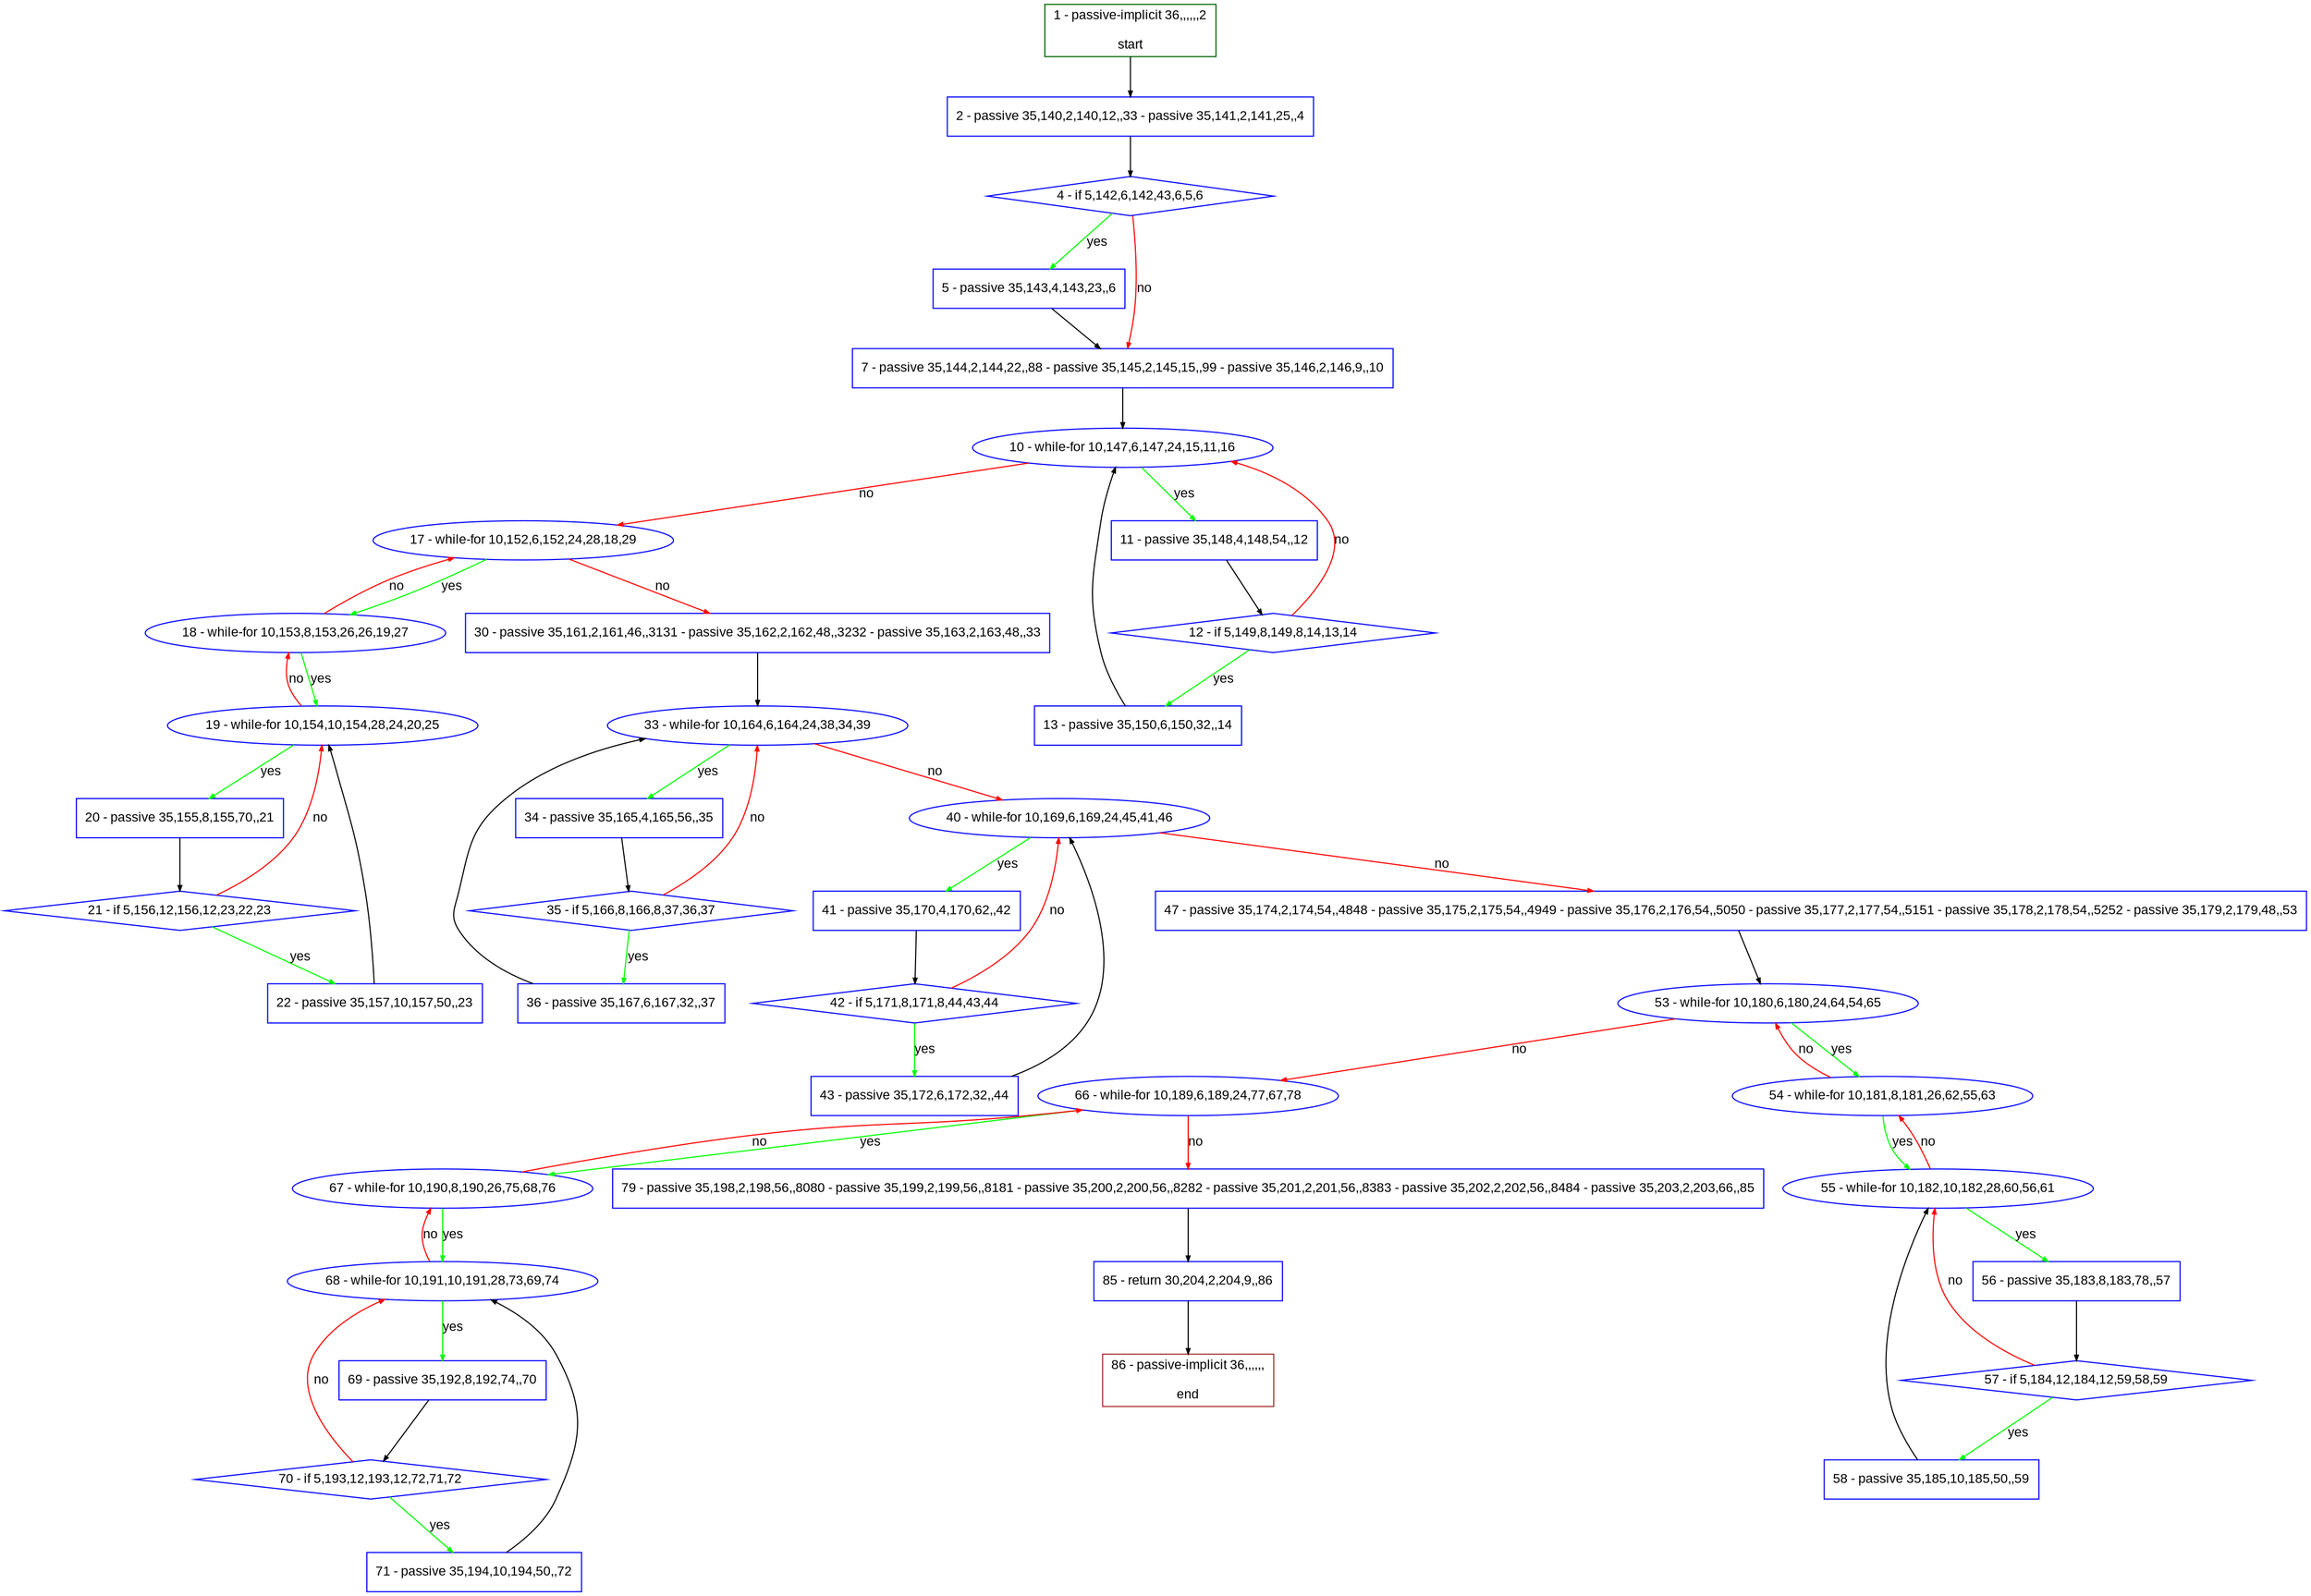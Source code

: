 digraph "" {
  graph [pack="true", label="", fontsize="12", packmode="clust", fontname="Arial", fillcolor="#FFFFCC", bgcolor="white", style="rounded,filled", compound="true"];
  node [node_initialized="no", label="", color="grey", fontsize="12", fillcolor="white", fontname="Arial", style="filled", shape="rectangle", compound="true", fixedsize="false"];
  edge [fontcolor="black", arrowhead="normal", arrowtail="none", arrowsize="0.5", ltail="", label="", color="black", fontsize="12", lhead="", fontname="Arial", dir="forward", compound="true"];
  __N1 [label="2 - passive 35,140,2,140,12,,33 - passive 35,141,2,141,25,,4", color="#0000ff", fillcolor="#ffffff", style="filled", shape="box"];
  __N2 [label="1 - passive-implicit 36,,,,,,2\n\nstart", color="#006400", fillcolor="#ffffff", style="filled", shape="box"];
  __N3 [label="4 - if 5,142,6,142,43,6,5,6", color="#0000ff", fillcolor="#ffffff", style="filled", shape="diamond"];
  __N4 [label="5 - passive 35,143,4,143,23,,6", color="#0000ff", fillcolor="#ffffff", style="filled", shape="box"];
  __N5 [label="7 - passive 35,144,2,144,22,,88 - passive 35,145,2,145,15,,99 - passive 35,146,2,146,9,,10", color="#0000ff", fillcolor="#ffffff", style="filled", shape="box"];
  __N6 [label="10 - while-for 10,147,6,147,24,15,11,16", color="#0000ff", fillcolor="#ffffff", style="filled", shape="oval"];
  __N7 [label="11 - passive 35,148,4,148,54,,12", color="#0000ff", fillcolor="#ffffff", style="filled", shape="box"];
  __N8 [label="17 - while-for 10,152,6,152,24,28,18,29", color="#0000ff", fillcolor="#ffffff", style="filled", shape="oval"];
  __N9 [label="12 - if 5,149,8,149,8,14,13,14", color="#0000ff", fillcolor="#ffffff", style="filled", shape="diamond"];
  __N10 [label="13 - passive 35,150,6,150,32,,14", color="#0000ff", fillcolor="#ffffff", style="filled", shape="box"];
  __N11 [label="18 - while-for 10,153,8,153,26,26,19,27", color="#0000ff", fillcolor="#ffffff", style="filled", shape="oval"];
  __N12 [label="30 - passive 35,161,2,161,46,,3131 - passive 35,162,2,162,48,,3232 - passive 35,163,2,163,48,,33", color="#0000ff", fillcolor="#ffffff", style="filled", shape="box"];
  __N13 [label="19 - while-for 10,154,10,154,28,24,20,25", color="#0000ff", fillcolor="#ffffff", style="filled", shape="oval"];
  __N14 [label="20 - passive 35,155,8,155,70,,21", color="#0000ff", fillcolor="#ffffff", style="filled", shape="box"];
  __N15 [label="21 - if 5,156,12,156,12,23,22,23", color="#0000ff", fillcolor="#ffffff", style="filled", shape="diamond"];
  __N16 [label="22 - passive 35,157,10,157,50,,23", color="#0000ff", fillcolor="#ffffff", style="filled", shape="box"];
  __N17 [label="33 - while-for 10,164,6,164,24,38,34,39", color="#0000ff", fillcolor="#ffffff", style="filled", shape="oval"];
  __N18 [label="34 - passive 35,165,4,165,56,,35", color="#0000ff", fillcolor="#ffffff", style="filled", shape="box"];
  __N19 [label="40 - while-for 10,169,6,169,24,45,41,46", color="#0000ff", fillcolor="#ffffff", style="filled", shape="oval"];
  __N20 [label="35 - if 5,166,8,166,8,37,36,37", color="#0000ff", fillcolor="#ffffff", style="filled", shape="diamond"];
  __N21 [label="36 - passive 35,167,6,167,32,,37", color="#0000ff", fillcolor="#ffffff", style="filled", shape="box"];
  __N22 [label="41 - passive 35,170,4,170,62,,42", color="#0000ff", fillcolor="#ffffff", style="filled", shape="box"];
  __N23 [label="47 - passive 35,174,2,174,54,,4848 - passive 35,175,2,175,54,,4949 - passive 35,176,2,176,54,,5050 - passive 35,177,2,177,54,,5151 - passive 35,178,2,178,54,,5252 - passive 35,179,2,179,48,,53", color="#0000ff", fillcolor="#ffffff", style="filled", shape="box"];
  __N24 [label="42 - if 5,171,8,171,8,44,43,44", color="#0000ff", fillcolor="#ffffff", style="filled", shape="diamond"];
  __N25 [label="43 - passive 35,172,6,172,32,,44", color="#0000ff", fillcolor="#ffffff", style="filled", shape="box"];
  __N26 [label="53 - while-for 10,180,6,180,24,64,54,65", color="#0000ff", fillcolor="#ffffff", style="filled", shape="oval"];
  __N27 [label="54 - while-for 10,181,8,181,26,62,55,63", color="#0000ff", fillcolor="#ffffff", style="filled", shape="oval"];
  __N28 [label="66 - while-for 10,189,6,189,24,77,67,78", color="#0000ff", fillcolor="#ffffff", style="filled", shape="oval"];
  __N29 [label="55 - while-for 10,182,10,182,28,60,56,61", color="#0000ff", fillcolor="#ffffff", style="filled", shape="oval"];
  __N30 [label="56 - passive 35,183,8,183,78,,57", color="#0000ff", fillcolor="#ffffff", style="filled", shape="box"];
  __N31 [label="57 - if 5,184,12,184,12,59,58,59", color="#0000ff", fillcolor="#ffffff", style="filled", shape="diamond"];
  __N32 [label="58 - passive 35,185,10,185,50,,59", color="#0000ff", fillcolor="#ffffff", style="filled", shape="box"];
  __N33 [label="67 - while-for 10,190,8,190,26,75,68,76", color="#0000ff", fillcolor="#ffffff", style="filled", shape="oval"];
  __N34 [label="79 - passive 35,198,2,198,56,,8080 - passive 35,199,2,199,56,,8181 - passive 35,200,2,200,56,,8282 - passive 35,201,2,201,56,,8383 - passive 35,202,2,202,56,,8484 - passive 35,203,2,203,66,,85", color="#0000ff", fillcolor="#ffffff", style="filled", shape="box"];
  __N35 [label="68 - while-for 10,191,10,191,28,73,69,74", color="#0000ff", fillcolor="#ffffff", style="filled", shape="oval"];
  __N36 [label="69 - passive 35,192,8,192,74,,70", color="#0000ff", fillcolor="#ffffff", style="filled", shape="box"];
  __N37 [label="70 - if 5,193,12,193,12,72,71,72", color="#0000ff", fillcolor="#ffffff", style="filled", shape="diamond"];
  __N38 [label="71 - passive 35,194,10,194,50,,72", color="#0000ff", fillcolor="#ffffff", style="filled", shape="box"];
  __N39 [label="85 - return 30,204,2,204,9,,86", color="#0000ff", fillcolor="#ffffff", style="filled", shape="box"];
  __N40 [label="86 - passive-implicit 36,,,,,,\n\nend", color="#a52a2a", fillcolor="#ffffff", style="filled", shape="box"];
  __N2 -> __N1 [arrowhead="normal", arrowtail="none", color="#000000", label="", dir="forward"];
  __N1 -> __N3 [arrowhead="normal", arrowtail="none", color="#000000", label="", dir="forward"];
  __N3 -> __N4 [arrowhead="normal", arrowtail="none", color="#00ff00", label="yes", dir="forward"];
  __N3 -> __N5 [arrowhead="normal", arrowtail="none", color="#ff0000", label="no", dir="forward"];
  __N4 -> __N5 [arrowhead="normal", arrowtail="none", color="#000000", label="", dir="forward"];
  __N5 -> __N6 [arrowhead="normal", arrowtail="none", color="#000000", label="", dir="forward"];
  __N6 -> __N7 [arrowhead="normal", arrowtail="none", color="#00ff00", label="yes", dir="forward"];
  __N6 -> __N8 [arrowhead="normal", arrowtail="none", color="#ff0000", label="no", dir="forward"];
  __N7 -> __N9 [arrowhead="normal", arrowtail="none", color="#000000", label="", dir="forward"];
  __N9 -> __N6 [arrowhead="normal", arrowtail="none", color="#ff0000", label="no", dir="forward"];
  __N9 -> __N10 [arrowhead="normal", arrowtail="none", color="#00ff00", label="yes", dir="forward"];
  __N10 -> __N6 [arrowhead="normal", arrowtail="none", color="#000000", label="", dir="forward"];
  __N8 -> __N11 [arrowhead="normal", arrowtail="none", color="#00ff00", label="yes", dir="forward"];
  __N11 -> __N8 [arrowhead="normal", arrowtail="none", color="#ff0000", label="no", dir="forward"];
  __N8 -> __N12 [arrowhead="normal", arrowtail="none", color="#ff0000", label="no", dir="forward"];
  __N11 -> __N13 [arrowhead="normal", arrowtail="none", color="#00ff00", label="yes", dir="forward"];
  __N13 -> __N11 [arrowhead="normal", arrowtail="none", color="#ff0000", label="no", dir="forward"];
  __N13 -> __N14 [arrowhead="normal", arrowtail="none", color="#00ff00", label="yes", dir="forward"];
  __N14 -> __N15 [arrowhead="normal", arrowtail="none", color="#000000", label="", dir="forward"];
  __N15 -> __N13 [arrowhead="normal", arrowtail="none", color="#ff0000", label="no", dir="forward"];
  __N15 -> __N16 [arrowhead="normal", arrowtail="none", color="#00ff00", label="yes", dir="forward"];
  __N16 -> __N13 [arrowhead="normal", arrowtail="none", color="#000000", label="", dir="forward"];
  __N12 -> __N17 [arrowhead="normal", arrowtail="none", color="#000000", label="", dir="forward"];
  __N17 -> __N18 [arrowhead="normal", arrowtail="none", color="#00ff00", label="yes", dir="forward"];
  __N17 -> __N19 [arrowhead="normal", arrowtail="none", color="#ff0000", label="no", dir="forward"];
  __N18 -> __N20 [arrowhead="normal", arrowtail="none", color="#000000", label="", dir="forward"];
  __N20 -> __N17 [arrowhead="normal", arrowtail="none", color="#ff0000", label="no", dir="forward"];
  __N20 -> __N21 [arrowhead="normal", arrowtail="none", color="#00ff00", label="yes", dir="forward"];
  __N21 -> __N17 [arrowhead="normal", arrowtail="none", color="#000000", label="", dir="forward"];
  __N19 -> __N22 [arrowhead="normal", arrowtail="none", color="#00ff00", label="yes", dir="forward"];
  __N19 -> __N23 [arrowhead="normal", arrowtail="none", color="#ff0000", label="no", dir="forward"];
  __N22 -> __N24 [arrowhead="normal", arrowtail="none", color="#000000", label="", dir="forward"];
  __N24 -> __N19 [arrowhead="normal", arrowtail="none", color="#ff0000", label="no", dir="forward"];
  __N24 -> __N25 [arrowhead="normal", arrowtail="none", color="#00ff00", label="yes", dir="forward"];
  __N25 -> __N19 [arrowhead="normal", arrowtail="none", color="#000000", label="", dir="forward"];
  __N23 -> __N26 [arrowhead="normal", arrowtail="none", color="#000000", label="", dir="forward"];
  __N26 -> __N27 [arrowhead="normal", arrowtail="none", color="#00ff00", label="yes", dir="forward"];
  __N27 -> __N26 [arrowhead="normal", arrowtail="none", color="#ff0000", label="no", dir="forward"];
  __N26 -> __N28 [arrowhead="normal", arrowtail="none", color="#ff0000", label="no", dir="forward"];
  __N27 -> __N29 [arrowhead="normal", arrowtail="none", color="#00ff00", label="yes", dir="forward"];
  __N29 -> __N27 [arrowhead="normal", arrowtail="none", color="#ff0000", label="no", dir="forward"];
  __N29 -> __N30 [arrowhead="normal", arrowtail="none", color="#00ff00", label="yes", dir="forward"];
  __N30 -> __N31 [arrowhead="normal", arrowtail="none", color="#000000", label="", dir="forward"];
  __N31 -> __N29 [arrowhead="normal", arrowtail="none", color="#ff0000", label="no", dir="forward"];
  __N31 -> __N32 [arrowhead="normal", arrowtail="none", color="#00ff00", label="yes", dir="forward"];
  __N32 -> __N29 [arrowhead="normal", arrowtail="none", color="#000000", label="", dir="forward"];
  __N28 -> __N33 [arrowhead="normal", arrowtail="none", color="#00ff00", label="yes", dir="forward"];
  __N33 -> __N28 [arrowhead="normal", arrowtail="none", color="#ff0000", label="no", dir="forward"];
  __N28 -> __N34 [arrowhead="normal", arrowtail="none", color="#ff0000", label="no", dir="forward"];
  __N33 -> __N35 [arrowhead="normal", arrowtail="none", color="#00ff00", label="yes", dir="forward"];
  __N35 -> __N33 [arrowhead="normal", arrowtail="none", color="#ff0000", label="no", dir="forward"];
  __N35 -> __N36 [arrowhead="normal", arrowtail="none", color="#00ff00", label="yes", dir="forward"];
  __N36 -> __N37 [arrowhead="normal", arrowtail="none", color="#000000", label="", dir="forward"];
  __N37 -> __N35 [arrowhead="normal", arrowtail="none", color="#ff0000", label="no", dir="forward"];
  __N37 -> __N38 [arrowhead="normal", arrowtail="none", color="#00ff00", label="yes", dir="forward"];
  __N38 -> __N35 [arrowhead="normal", arrowtail="none", color="#000000", label="", dir="forward"];
  __N34 -> __N39 [arrowhead="normal", arrowtail="none", color="#000000", label="", dir="forward"];
  __N39 -> __N40 [arrowhead="normal", arrowtail="none", color="#000000", label="", dir="forward"];
}
